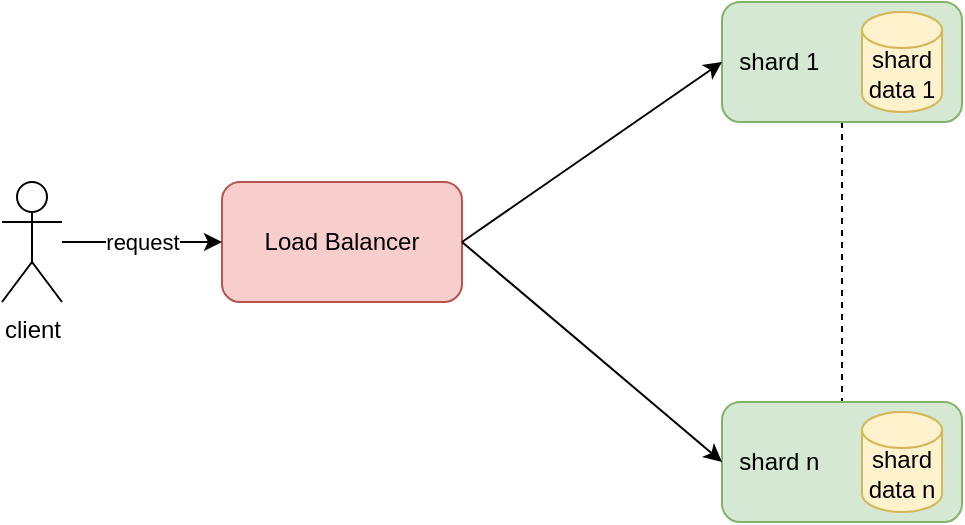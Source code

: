 <mxfile version="13.7.3" type="device"><diagram id="xExou2Qof0DDnWN7iRZf" name="Pagina-1"><mxGraphModel dx="1102" dy="851" grid="1" gridSize="10" guides="1" tooltips="1" connect="1" arrows="1" fold="1" page="1" pageScale="1" pageWidth="827" pageHeight="1169" math="0" shadow="0"><root><mxCell id="0"/><mxCell id="1" parent="0"/><mxCell id="0OGLCGp9v0zLVXmdjQwk-3" value="Load Balancer" style="rounded=1;whiteSpace=wrap;html=1;fillColor=#f8cecc;strokeColor=#b85450;sketch=0;glass=0;shadow=0;" parent="1" vertex="1"><mxGeometry x="160" y="410" width="120" height="60" as="geometry"/></mxCell><mxCell id="McVaLIQnZG3VOwt3WPAq-3" value="request" style="edgeStyle=orthogonalEdgeStyle;rounded=0;orthogonalLoop=1;jettySize=auto;html=1;" parent="1" source="McVaLIQnZG3VOwt3WPAq-2" target="0OGLCGp9v0zLVXmdjQwk-3" edge="1"><mxGeometry relative="1" as="geometry"/></mxCell><mxCell id="McVaLIQnZG3VOwt3WPAq-2" value="client" style="shape=umlActor;verticalLabelPosition=bottom;verticalAlign=top;html=1;outlineConnect=0;" parent="1" vertex="1"><mxGeometry x="50" y="410" width="30" height="60" as="geometry"/></mxCell><mxCell id="McVaLIQnZG3VOwt3WPAq-6" style="edgeStyle=orthogonalEdgeStyle;rounded=0;orthogonalLoop=1;jettySize=auto;html=1;dashed=1;endArrow=none;endFill=0;" parent="1" source="McVaLIQnZG3VOwt3WPAq-4" target="McVaLIQnZG3VOwt3WPAq-5" edge="1"><mxGeometry relative="1" as="geometry"/></mxCell><mxCell id="McVaLIQnZG3VOwt3WPAq-4" value="&amp;nbsp; shard 1" style="rounded=1;whiteSpace=wrap;html=1;fillColor=#d5e8d4;strokeColor=#82b366;sketch=0;shadow=0;align=left;" parent="1" vertex="1"><mxGeometry x="410" y="320" width="120" height="60" as="geometry"/></mxCell><mxCell id="McVaLIQnZG3VOwt3WPAq-5" value="&amp;nbsp; shard n" style="rounded=1;whiteSpace=wrap;html=1;fillColor=#d5e8d4;strokeColor=#82b366;sketch=0;shadow=0;align=left;" parent="1" vertex="1"><mxGeometry x="410" y="520" width="120" height="60" as="geometry"/></mxCell><mxCell id="McVaLIQnZG3VOwt3WPAq-9" value="" style="endArrow=classic;html=1;shadow=0;exitX=1;exitY=0.5;exitDx=0;exitDy=0;entryX=0;entryY=0.5;entryDx=0;entryDy=0;" parent="1" source="0OGLCGp9v0zLVXmdjQwk-3" target="McVaLIQnZG3VOwt3WPAq-4" edge="1"><mxGeometry width="50" height="50" relative="1" as="geometry"><mxPoint x="390" y="470" as="sourcePoint"/><mxPoint x="440" y="420" as="targetPoint"/></mxGeometry></mxCell><mxCell id="McVaLIQnZG3VOwt3WPAq-10" value="" style="endArrow=classic;html=1;shadow=0;entryX=0;entryY=0.5;entryDx=0;entryDy=0;" parent="1" target="McVaLIQnZG3VOwt3WPAq-5" edge="1"><mxGeometry width="50" height="50" relative="1" as="geometry"><mxPoint x="280" y="440" as="sourcePoint"/><mxPoint x="370" y="360" as="targetPoint"/></mxGeometry></mxCell><mxCell id="BQ6IN9JEzq7_uAge0Ar5-1" value="shard data 1" style="shape=cylinder3;whiteSpace=wrap;boundedLbl=1;backgroundOutline=1;size=9;verticalAlign=bottom;html=1;fillColor=#fff2cc;strokeColor=#d6b656;" vertex="1" parent="1"><mxGeometry x="480" y="325" width="40" height="50" as="geometry"/></mxCell><mxCell id="BQ6IN9JEzq7_uAge0Ar5-2" value="shard data n" style="shape=cylinder3;whiteSpace=wrap;boundedLbl=1;backgroundOutline=1;size=9;verticalAlign=bottom;html=1;fillColor=#fff2cc;strokeColor=#d6b656;" vertex="1" parent="1"><mxGeometry x="480" y="525" width="40" height="50" as="geometry"/></mxCell></root></mxGraphModel></diagram></mxfile>